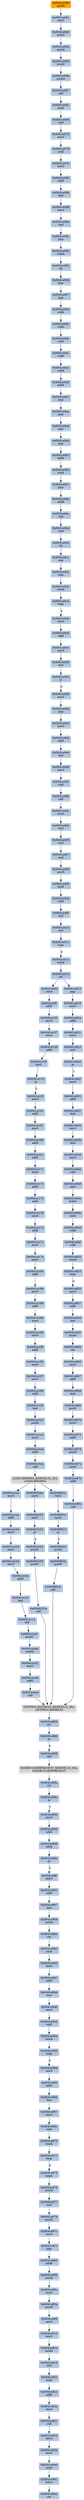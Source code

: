 strict digraph G {
	graph [bgcolor=transparent,
		name=G
	];
	node [color=lightsteelblue,
		fillcolor=lightsteelblue,
		shape=rectangle,
		style=filled
	];
	"0x0040f023"	[label="0x0040f023
je"];
	"0x0040f025"	[label="0x0040f025
pushl"];
	"0x0040f023" -> "0x0040f025"	[color="#000000",
		label=F];
	"0x0041e1aa"	[label="0x0041e1aa
call"];
	LOADLIBRARYA_KERNEL32_DLL	[color=lightgrey,
		fillcolor=lightgrey,
		label="LOADLIBRARYA_KERNEL32_DLL
LOADLIBRARYA"];
	"0x0041e1aa" -> LOADLIBRARYA_KERNEL32_DLL	[color="#000000"];
	"0x0041e18f"	[label="0x0041e18f
addl"];
	"0x0041e195"	[label="0x0041e195
movl"];
	"0x0041e18f" -> "0x0041e195"	[color="#000000"];
	"0x0041e19f"	[label="0x0041e19f
leal"];
	"0x0041e1a1"	[label="0x0041e1a1
pushl"];
	"0x0041e19f" -> "0x0041e1a1"	[color="#000000"];
	"0x0041e90b"	[label="0x0041e90b
pushl"];
	"0x0041e90c"	[label="0x0041e90c
movl"];
	"0x0041e90b" -> "0x0041e90c"	[color="#000000"];
	"0x0041e16c"	[label="0x0041e16c
addl"];
	"0x0041e171"	[label="0x0041e171
movl"];
	"0x0041e16c" -> "0x0041e171"	[color="#000000"];
	"0x0041e0a5"	[label="0x0041e0a5
addb"];
	"0x0041e0a7"	[label="0x0041e0a7
jmp"];
	"0x0041e0a5" -> "0x0041e0a7"	[color="#000000"];
	"0x0041e88a"	[label="0x0041e88a
orl"];
	"0x0041e88c"	[label="0x0041e88c
je"];
	"0x0041e88a" -> "0x0041e88c"	[color="#000000"];
	"0x0041e17c"	[label="0x0041e17c
movl"];
	"0x0041e17e"	[label="0x0041e17e
movl"];
	"0x0041e17c" -> "0x0041e17e"	[color="#000000"];
	"0x0041e405"	[label="0x0041e405
xorl"];
	"0x0041e407"	[label="0x0041e407
xorl"];
	"0x0041e405" -> "0x0041e407"	[color="#000000"];
	"0x0041e092"	[label="0x0041e092
lodsb"];
	"0x0041e093"	[label="0x0041e093
clc"];
	"0x0041e092" -> "0x0041e093"	[color="#000000"];
	"0x0041e186"	[label="0x0041e186
movl"];
	"0x0041e188"	[label="0x0041e188
addl"];
	"0x0041e186" -> "0x0041e188"	[color="#000000"];
	"0x0041e0c1"	[label="0x0041e0c1
nop"];
	"0x0041e0c2"	[label="0x0041e0c2
nop"];
	"0x0041e0c1" -> "0x0041e0c2"	[color="#000000"];
	"0x0041e0fd"	[label="0x0041e0fd
movl"];
	"0x0041e0ff"	[label="0x0041e0ff
addl"];
	"0x0041e0fd" -> "0x0041e0ff"	[color="#000000"];
	"0x0041e067"	[label="0x0041e067
call"];
	"0x0041e06c"	[label="0x0041e06c
popl"];
	"0x0041e067" -> "0x0041e06c"	[color="#000000"];
	"0x0041e892"	[label="0x0041e892
addl"];
	"0x0041e898"	[label="0x0041e898
testl"];
	"0x0041e892" -> "0x0041e898"	[color="#000000"];
	"0x0041e821"	[label="0x0041e821
movl"];
	"0x0041e823"	[label="0x0041e823
xorl"];
	"0x0041e821" -> "0x0041e823"	[color="#000000"];
	"0x0041e91a"	[label="0x0041e91a
pushl"];
	"0x0041e91d"	[label="0x0041e91d
xorl"];
	"0x0041e91a" -> "0x0041e91d"	[color="#000000"];
	"0x0041e95d"	[label="0x0041e95d
movl"];
	"0x0041e95f"	[label="0x0041e95f
addl"];
	"0x0041e95d" -> "0x0041e95f"	[color="#000000"];
	"0x0041e0d2"	[label="0x0041e0d2
incl"];
	"0x0041e0d3"	[label="0x0041e0d3
js"];
	"0x0041e0d2" -> "0x0041e0d3"	[color="#000000"];
	"0x0041e0b7"	[label="0x0041e0b7
jmp"];
	"0x0041e0ba"	[label="0x0041e0ba
addb"];
	"0x0041e0b7" -> "0x0041e0ba"	[color="#000000"];
	"0x0041e886"	[label="0x0041e886
je"];
	"0x0041e888"	[label="0x0041e888
call"];
	"0x0041e886" -> "0x0041e888"	[color="#000000",
		label=F];
	"0x0041e931"	[label="0x0041e931
roll"];
	"0x0041e934"	[label="0x0041e934
movl"];
	"0x0041e931" -> "0x0041e934"	[color="#000000"];
	"0x0041e89e"	[label="0x0041e89e
je"];
	"0x0041e898" -> "0x0041e89e"	[color="#000000"];
	"0x0041e173"	[label="0x0041e173
addl"];
	"0x0041e171" -> "0x0041e173"	[color="#000000"];
	"0x0041e2af"	[label="0x0041e2af
call"];
	GETPROCADDRESS_KERNEL32_DLL	[color=lightgrey,
		fillcolor=lightgrey,
		label="GETPROCADDRESS_KERNEL32_DLL
GETPROCADDRESS"];
	"0x0041e2af" -> GETPROCADDRESS_KERNEL32_DLL	[color="#000000"];
	"0x0041e107"	[label="0x0041e107
movl"];
	"0x0041e109"	[label="0x0041e109
addl"];
	"0x0041e107" -> "0x0041e109"	[color="#000000"];
	"0x0041e90e"	[label="0x0041e90e
pushl"];
	"0x0041e90c" -> "0x0041e90e"	[color="#000000"];
	"0x0041e0c3"	[label="0x0041e0c3
stosb"];
	"0x0041e0c4"	[label="0x0041e0c4
loop"];
	"0x0041e0c3" -> "0x0041e0c4"	[color="#000000"];
	"0x0041e86f"	[label="0x0041e86f
pushl"];
	"0x0041e870"	[label="0x0041e870
movl"];
	"0x0041e86f" -> "0x0041e870"	[color="#000000"];
	"0x0041e890"	[label="0x0041e890
movl"];
	"0x0041e88c" -> "0x0041e890"	[color="#000000",
		label=T];
	"0x0041e82f"	[label="0x0041e82f
movl"];
	"0x0041e831"	[label="0x0041e831
addl"];
	"0x0041e82f" -> "0x0041e831"	[color="#000000"];
	"0x0041e979"	[label="0x0041e979
pushl"];
	"0x0041e97c"	[label="0x0041e97c
movl"];
	"0x0041e979" -> "0x0041e97c"	[color="#000000"];
	"0x0041e1b6"	[label="0x0041e1b6
movl"];
	"0x0041e1b8"	[label="0x0041e1b8
movl"];
	"0x0041e1b6" -> "0x0041e1b8"	[color="#000000"];
	"0x0041e1a2"	[label="0x0041e1a2
movl"];
	"0x0041e1a1" -> "0x0041e1a2"	[color="#000000"];
	"0x0041e09c"	[label="0x0041e09c
subb"];
	"0x0041e09e"	[label="0x0041e09e
rorb"];
	"0x0041e09c" -> "0x0041e09e"	[color="#000000"];
	"0x0041e837"	[label="0x0041e837
leal"];
	"0x0041e831" -> "0x0041e837"	[color="#000000"];
	"0x0041e15f"	[label="0x0041e15f
movl"];
	"0x0041e161"	[label="0x0041e161
addl"];
	"0x0041e15f" -> "0x0041e161"	[color="#000000"];
	"0x0041e1ac"	[label="0x0041e1ac
movl"];
	LOADLIBRARYA_KERNEL32_DLL -> "0x0041e1ac"	[color="#000000"];
	"0x0040324e"	[label="0x0040324e
movl"];
	LOADLIBRARYA_KERNEL32_DLL -> "0x0040324e"	[color="#000000"];
	"0x0040f01c"	[label="0x0040f01c
testl"];
	LOADLIBRARYA_KERNEL32_DLL -> "0x0040f01c"	[color="#000000"];
	ISDEBUGGERPRESENT_KERNEL32_DLL	[color=lightgrey,
		fillcolor=lightgrey,
		label="ISDEBUGGERPRESENT_KERNEL32_DLL
ISDEBUGGERPRESENT"];
	"0x0041e888" -> ISDEBUGGERPRESENT_KERNEL32_DLL	[color="#000000"];
	"0x0041e0a3"	[label="0x0041e0a3
subb"];
	"0x0041e0a3" -> "0x0041e0a5"	[color="#000000"];
	"0x0041e2a5"	[label="0x0041e2a5
pushl"];
	"0x0041e2a6"	[label="0x0041e2a6
pushl"];
	"0x0041e2a5" -> "0x0041e2a6"	[color="#000000"];
	"0x0041e860"	[label="0x0041e860
ret"];
	"0x0041e865"	[label="0x0041e865
movl"];
	"0x0041e860" -> "0x0041e865"	[color="#000000"];
	"0x0041e972"	[label="0x0041e972
stosb"];
	"0x0041e973"	[label="0x0041e973
loop"];
	"0x0041e972" -> "0x0041e973"	[color="#000000"];
	"0x0041e1a4"	[label="0x0041e1a4
addl"];
	"0x0041e1a4" -> "0x0041e1aa"	[color="#000000"];
	"0x0041e92a"	[label="0x0041e92a
movl"];
	"0x0041e92a" -> "0x0041e931"	[color="#000000"];
	"0x0041e922"	[label="0x0041e922
addl"];
	"0x0041e922" -> "0x0041e92a"	[color="#000000"];
	"0x0041e967"	[label="0x0041e967
movl"];
	"0x0041e96c"	[label="0x0041e96c
subl"];
	"0x0041e967" -> "0x0041e96c"	[color="#000000"];
	"0x0041e0c2" -> "0x0041e0c3"	[color="#000000"];
	"0x0041e078"	[label="0x0041e078
subl"];
	"0x0041e07e"	[label="0x0041e07e
movl"];
	"0x0041e078" -> "0x0041e07e"	[color="#000000"];
	"0x0041e867"	[label="0x0041e867
addl"];
	"0x0041e865" -> "0x0041e867"	[color="#000000"];
	"0x0041e86d"	[label="0x0041e86d
leal"];
	"0x0041e86d" -> "0x0041e86f"	[color="#000000"];
	"0x0041e901"	[label="0x0041e901
addl"];
	"0x0041e907"	[label="0x0041e907
leal"];
	"0x0041e901" -> "0x0041e907"	[color="#000000"];
	"0x0041e943"	[label="0x0041e943
xorb"];
	"0x0041e945"	[label="0x0041e945
movl"];
	"0x0041e943" -> "0x0041e945"	[color="#000000"];
	"0x0041e167"	[label="0x0041e167
movl"];
	"0x0041e161" -> "0x0041e167"	[color="#000000"];
	"0x0041e061"	[label="0x0041e061
movl"];
	"0x0041e063"	[label="0x0041e063
pushl"];
	"0x0041e061" -> "0x0041e063"	[color="#000000"];
	"0x0041e0c6"	[label="0x0041e0c6
movl"];
	"0x0041e0c8"	[label="0x0041e0c8
addl"];
	"0x0041e0c6" -> "0x0041e0c8"	[color="#000000"];
	"0x0041e0e5"	[label="0x0041e0e5
addl"];
	"0x0041e0eb"	[label="0x0041e0eb
leal"];
	"0x0041e0e5" -> "0x0041e0eb"	[color="#000000"];
	"0x0041e0f2"	[label="0x0041e0f2
subl"];
	"0x0041e0f8"	[label="0x0041e0f8
call"];
	"0x0041e0f2" -> "0x0041e0f8"	[color="#000000"];
	"0x0041e2a9"	[label="0x0041e2a9
addl"];
	"0x0041e2a9" -> "0x0041e2af"	[color="#000000"];
	"0x0041e10f"	[label="0x0041e10f
testl"];
	"0x0041e109" -> "0x0041e10f"	[color="#000000"];
	"0x0041e169"	[label="0x0041e169
addl"];
	"0x0041e167" -> "0x0041e169"	[color="#000000"];
	"0x0041e2a7"	[label="0x0041e2a7
movl"];
	"0x0041e2a6" -> "0x0041e2a7"	[color="#000000"];
	"0x0041e18b"	[label="0x0041e18b
movl"];
	"0x0041e18d"	[label="0x0041e18d
movl"];
	"0x0041e18b" -> "0x0041e18d"	[color="#000000"];
	ISDEBUGGERPRESENT_KERNEL32_DLL -> "0x0041e88a"	[color="#000000"];
	"0x0041e982"	[label="0x0041e982
addb"];
	"0x0041e982" -> "0x0041e90b"	[color="#000000"];
	"0x0041e91f"	[label="0x0041e91f
popl"];
	"0x0041e91f" -> "0x0041e922"	[color="#000000"];
	"0x0041e97f"	[label="0x0041e97f
jmp"];
	"0x0041e97c" -> "0x0041e97f"	[color="#000000"];
	"0x0041e815"	[label="0x0041e815
jmp"];
	"0x0041e819"	[label="0x0041e819
movl"];
	"0x0041e815" -> "0x0041e819"	[color="#000000"];
	"0x0041e95b"	[label="0x0041e95b
loop"];
	"0x0041e95b" -> "0x0041e95d"	[color="#000000",
		label=F];
	"0x0041e975"	[label="0x0041e975
popa"];
	"0x0041e976"	[label="0x0041e976
pushl"];
	"0x0041e975" -> "0x0041e976"	[color="#000000"];
	"0x0041e872"	[label="0x0041e872
addl"];
	"0x0041e878"	[label="0x0041e878
pushl"];
	"0x0041e872" -> "0x0041e878"	[color="#000000"];
	"0x0041e842"	[label="0x0041e842
subl"];
	"0x0041e848"	[label="0x0041e848
xorl"];
	"0x0041e842" -> "0x0041e848"	[color="#000000"];
	"0x0041e18d" -> "0x0041e18f"	[color="#000000"];
	"0x0041e401"	[label="0x0041e401
movl"];
	"0x0041e0f8" -> "0x0041e401"	[color="#000000"];
	"0x0041e0ce"	[label="0x0041e0ce
movl"];
	"0x0041e0ce" -> "0x0041e0d2"	[color="#000000"];
	"0x0041e094"	[label="0x0041e094
jmp"];
	"0x0041e097"	[label="0x0041e097
jmp"];
	"0x0041e094" -> "0x0041e097"	[color="#000000"];
	"0x0041e413"	[label="0x0041e413
xchgl"];
	"0x0041e414"	[label="0x0041e414
ret"];
	"0x0041e413" -> "0x0041e414"	[color="#000000"];
	"0x0041e87c"	[label="0x0041e87c
addl"];
	"0x0041e882"	[label="0x0041e882
call"];
	"0x0041e87c" -> "0x0041e882"	[color="#000000"];
	"0x0041e84f"	[label="0x0041e84f
rolb"];
	"0x0041e852"	[label="0x0041e852
stosb"];
	"0x0041e84f" -> "0x0041e852"	[color="#000000"];
	"0x0041e115"	[label="0x0041e115
je"];
	"0x0041e10f" -> "0x0041e115"	[color="#000000"];
	"0x0041e90f"	[label="0x0041e90f
movl"];
	"0x0041e913"	[label="0x0041e913
movl"];
	"0x0041e90f" -> "0x0041e913"	[color="#000000"];
	"0x0041e060"	[color=lightgrey,
		fillcolor=orange,
		label="0x0041e060
pushl"];
	"0x0041e060" -> "0x0041e061"	[color="#000000"];
	"0x0041e080"	[label="0x0041e080
addl"];
	"0x0041e086"	[label="0x0041e086
leal"];
	"0x0041e080" -> "0x0041e086"	[color="#000000"];
	"0x0041e8ff"	[label="0x0041e8ff
movl"];
	"0x0041e89e" -> "0x0041e8ff"	[color="#000000",
		label=T];
	"0x0041e0b0"	[label="0x0041e0b0
jmp"];
	"0x0041e0b3"	[label="0x0041e0b3
addb"];
	"0x0041e0b0" -> "0x0041e0b3"	[color="#000000"];
	"0x0041e0a1"	[label="0x0041e0a1
subb"];
	"0x0041e09e" -> "0x0041e0a1"	[color="#000000"];
	"0x0041e84d"	[label="0x0041e84d
subb"];
	"0x0041e84d" -> "0x0041e84f"	[color="#000000"];
	"0x0041e0aa"	[label="0x0041e0aa
jmp"];
	"0x0041e0a7" -> "0x0041e0aa"	[color="#000000"];
	"0x0040f01e"	[label="0x0040f01e
movl"];
	"0x0040f01e" -> "0x0040f023"	[color="#000000"];
	"0x0041e409"	[label="0x0041e409
movb"];
	"0x0041e407" -> "0x0041e409"	[color="#000000"];
	"0x0041e84a"	[label="0x0041e84a
lodsb"];
	"0x0041e84b"	[label="0x0041e84b
xorb"];
	"0x0041e84a" -> "0x0041e84b"	[color="#000000"];
	"0x0041e0a1" -> "0x0041e0a3"	[color="#000000"];
	"0x0041e85f"	[label="0x0041e85f
pushl"];
	"0x0041e85f" -> "0x0041e860"	[color="#000000"];
	"0x0041e954"	[label="0x0041e954
subl"];
	"0x0041e95a"	[label="0x0041e95a
stosb"];
	"0x0041e954" -> "0x0041e95a"	[color="#000000"];
	"0x0041e093" -> "0x0041e094"	[color="#000000"];
	"0x0041e0ed"	[label="0x0041e0ed
movl"];
	"0x0041e0eb" -> "0x0041e0ed"	[color="#000000"];
	"0x0041e1ae"	[label="0x0041e1ae
addl"];
	"0x0041e1ac" -> "0x0041e1ae"	[color="#000000"];
	"0x0041e85d"	[label="0x0041e85d
leal"];
	"0x0041e85d" -> "0x0041e85f"	[color="#000000"];
	"0x0041e064"	[label="0x0041e064
pushl"];
	"0x0041e063" -> "0x0041e064"	[color="#000000"];
	"0x0041e088"	[label="0x0041e088
movl"];
	"0x0041e08a"	[label="0x0041e08a
xorl"];
	"0x0041e088" -> "0x0041e08a"	[color="#000000"];
	"0x0041e40b"	[label="0x0041e40b
mull"];
	"0x0041e409" -> "0x0041e40b"	[color="#000000"];
	"0x0041e066"	[label="0x0041e066
pusha"];
	"0x0041e066" -> "0x0041e067"	[color="#000000"];
	"0x0041e197"	[label="0x0041e197
movl"];
	"0x0041e199"	[label="0x0041e199
addl"];
	"0x0041e197" -> "0x0041e199"	[color="#000000"];
	"0x0041e1b4"	[label="0x0041e1b4
movl"];
	"0x0041e1b4" -> "0x0041e1b6"	[color="#000000"];
	"0x0041e93b"	[label="0x0041e93b
movl"];
	"0x0041e940"	[label="0x0041e940
popl"];
	"0x0041e93b" -> "0x0041e940"	[color="#000000"];
	"0x0041e81b"	[label="0x0041e81b
addl"];
	"0x0041e819" -> "0x0041e81b"	[color="#000000"];
	"0x0041e0b5"	[label="0x0041e0b5
xorb"];
	"0x0041e0b3" -> "0x0041e0b5"	[color="#000000"];
	"0x0041e06d"	[label="0x0041e06d
subl"];
	"0x0041e073"	[label="0x0041e073
movl"];
	"0x0041e06d" -> "0x0041e073"	[color="#000000"];
	"0x0041e403"	[label="0x0041e403
xorl"];
	"0x0041e401" -> "0x0041e403"	[color="#000000"];
	"0x0041e403" -> "0x0041e405"	[color="#000000"];
	"0x0041e965"	[label="0x0041e965
leal"];
	"0x0041e95f" -> "0x0041e965"	[color="#000000"];
	"0x0041e884"	[label="0x0041e884
orl"];
	"0x0041e884" -> "0x0041e886"	[color="#000000"];
	"0x0041e09a"	[label="0x0041e09a
subb"];
	"0x0041e097" -> "0x0041e09a"	[color="#000000"];
	"0x0041e941"	[label="0x0041e941
leave"];
	"0x0041e942"	[label="0x0041e942
ret"];
	"0x0041e941" -> "0x0041e942"	[color="#000000"];
	"0x0041e073" -> "0x0041e078"	[color="#000000"];
	"0x0041e180"	[label="0x0041e180
addl"];
	"0x0041e17e" -> "0x0041e180"	[color="#000000"];
	"0x0041e848" -> "0x0041e84a"	[color="#000000"];
	"0x00403250"	[label="0x00403250
testl"];
	"0x0040324e" -> "0x00403250"	[color="#000000"];
	"0x0041e411"	[label="0x0041e411
loop"];
	"0x0041e411" -> "0x0041e413"	[color="#000000",
		label=F];
	"0x0041e17a"	[label="0x0041e17a
addl"];
	"0x0041e17a" -> "0x0041e17c"	[color="#000000"];
	"0x0041e0ed" -> "0x0041e0f2"	[color="#000000"];
	"0x0041e940" -> "0x0041e941"	[color="#000000"];
	"0x0041e175"	[label="0x0041e175
addl"];
	"0x0041e173" -> "0x0041e175"	[color="#000000"];
	"0x0041e115" -> "0x0041e15f"	[color="#000000",
		label=T];
	"0x0041e947"	[label="0x0041e947
addl"];
	"0x0041e945" -> "0x0041e947"	[color="#000000"];
	"0x0041e06c" -> "0x0041e06d"	[color="#000000"];
	"0x00403259"	[label="0x00403259
pushl"];
	"0x0040325a"	[label="0x0040325a
call"];
	"0x00403259" -> "0x0040325a"	[color="#000000"];
	"0x0041e965" -> "0x0041e967"	[color="#000000"];
	"0x0041e08c"	[label="0x0041e08c
jmp"];
	"0x0041e08a" -> "0x0041e08c"	[color="#000000"];
	"0x0041e84b" -> "0x0041e84d"	[color="#000000"];
	"0x0041e83b"	[label="0x0041e83b
leal"];
	"0x0041e83d"	[label="0x0041e83d
movl"];
	"0x0041e83b" -> "0x0041e83d"	[color="#000000"];
	"0x0041e0d5"	[label="0x0041e0d5
movl"];
	"0x0041e0db"	[label="0x0041e0db
jmp"];
	"0x0041e0d5" -> "0x0041e0db"	[color="#000000"];
	"0x0041e178"	[label="0x0041e178
movl"];
	"0x0041e175" -> "0x0041e178"	[color="#000000"];
	"0x0041e825"	[label="0x0041e825
je"];
	"0x0041e823" -> "0x0041e825"	[color="#000000"];
	"0x0041e0bc"	[label="0x0041e0bc
nop"];
	"0x0041e0bd"	[label="0x0041e0bd
rorb"];
	"0x0041e0bc" -> "0x0041e0bd"	[color="#000000"];
	"0x0041e086" -> "0x0041e088"	[color="#000000"];
	"0x0041e977"	[label="0x0041e977
xorl"];
	"0x0041e976" -> "0x0041e977"	[color="#000000"];
	"0x0041e40d"	[label="0x0041e40d
addl"];
	"0x0041e40f"	[label="0x0041e40f
incl"];
	"0x0041e40d" -> "0x0041e40f"	[color="#000000"];
	"0x0041e81b" -> "0x0041e821"	[color="#000000"];
	"0x0041e890" -> "0x0041e892"	[color="#000000"];
	"0x0041e105"	[label="0x0041e105
movl"];
	"0x0041e0ff" -> "0x0041e105"	[color="#000000"];
	"0x0041e839"	[label="0x0041e839
movl"];
	"0x0041e837" -> "0x0041e839"	[color="#000000"];
	GETPROCADDRESS_KERNEL32_DLL -> "0x0041e884"	[color="#000000"];
	"0x0041e410"	[label="0x0041e410
incl"];
	"0x0041e410" -> "0x0041e411"	[color="#000000"];
	"0x0041e0e3"	[label="0x0041e0e3
movl"];
	"0x0041e0db" -> "0x0041e0e3"	[color="#000000"];
	"0x0041e065"	[label="0x0041e065
pushl"];
	"0x0041e064" -> "0x0041e065"	[color="#000000"];
	"0x0041e1c0"	[label="0x0041e1c0
leal"];
	"0x0041e1c2"	[label="0x0041e1c2
call"];
	"0x0041e1c0" -> "0x0041e1c2"	[color="#000000"];
	"0x0040325a" -> GETPROCADDRESS_KERNEL32_DLL	[color="#000000"];
	"0x0041e09a" -> "0x0041e09c"	[color="#000000"];
	"0x0041e08c" -> "0x0041e092"	[color="#000000"];
	"0x0041e0b5" -> "0x0041e0b7"	[color="#000000"];
	"0x0041e169" -> "0x0041e16c"	[color="#000000"];
	"0x0041e8ff" -> "0x0041e901"	[color="#000000"];
	"0x0041e178" -> "0x0041e17a"	[color="#000000"];
	"0x0041e867" -> "0x0041e86d"	[color="#000000"];
	"0x0041e188" -> "0x0041e18b"	[color="#000000"];
	"0x0041e1c2" -> "0x0041e2a5"	[color="#000000"];
	"0x0041e1ba"	[label="0x0041e1ba
addl"];
	"0x0041e1ba" -> "0x0041e1c0"	[color="#000000"];
	"0x0041e909"	[label="0x0041e909
pushl"];
	"0x0041e90a"	[label="0x0041e90a
ret"];
	"0x0041e909" -> "0x0041e90a"	[color="#000000"];
	"0x0041e913" -> "0x0041e91a"	[color="#000000"];
	"0x0041e973" -> "0x0041e975"	[color="#000000",
		label=F];
	"0x0041e853"	[label="0x0041e853
loop"];
	"0x0041e852" -> "0x0041e853"	[color="#000000"];
	"0x0041e0ad"	[label="0x0041e0ad
jmp"];
	"0x0041e0ad" -> "0x0041e0b0"	[color="#000000"];
	"0x0041e40f" -> "0x0041e410"	[color="#000000"];
	"0x0041e0c8" -> "0x0041e0ce"	[color="#000000"];
	"0x0041e1a2" -> "0x0041e1a4"	[color="#000000"];
	"0x0041e87a"	[label="0x0041e87a
movl"];
	"0x0041e878" -> "0x0041e87a"	[color="#000000"];
	"0x0041e40b" -> "0x0041e40d"	[color="#000000"];
	"0x0041e87a" -> "0x0041e87c"	[color="#000000"];
	"0x0041e825" -> "0x0041e82f"	[color="#000000",
		label=T];
	"0x0041e855"	[label="0x0041e855
movl"];
	"0x0041e853" -> "0x0041e855"	[color="#000000",
		label=F];
	"0x0041e90a" -> "0x0041e943"	[color="#000000"];
	"0x00403252"	[label="0x00403252
je"];
	"0x00403254"	[label="0x00403254
pushl"];
	"0x00403252" -> "0x00403254"	[color="#000000",
		label=F];
	"0x0041e95a" -> "0x0041e95b"	[color="#000000"];
	"0x0041e105" -> "0x0041e107"	[color="#000000"];
	"0x0041e0c0"	[label="0x0041e0c0
clc"];
	"0x0041e0bd" -> "0x0041e0c0"	[color="#000000"];
	"0x0041e0aa" -> "0x0041e0ad"	[color="#000000"];
	"0x0041e870" -> "0x0041e872"	[color="#000000"];
	"0x0041e91d" -> "0x0041e91f"	[color="#000000"];
	"0x0040f01c" -> "0x0040f01e"	[color="#000000"];
	"0x0041e94d"	[label="0x0041e94d
leal"];
	"0x0041e947" -> "0x0041e94d"	[color="#000000"];
	"0x0041e1ae" -> "0x0041e1b4"	[color="#000000"];
	"0x0041e882" -> GETPROCADDRESS_KERNEL32_DLL	[color="#000000"];
	"0x0041e0c4" -> "0x0041e0c6"	[color="#000000",
		label=F];
	"0x0041e065" -> "0x0041e066"	[color="#000000"];
	"0x0041e0d3" -> "0x0041e0d5"	[color="#000000",
		label=F];
	"0x0041e839" -> "0x0041e83b"	[color="#000000"];
	"0x0041e907" -> "0x0041e909"	[color="#000000"];
	"0x0041e414" -> "0x0041e0fd"	[color="#000000"];
	"0x0041e414" -> "0x0041e815"	[color="#000000"];
	"0x00403254" -> "0x00403259"	[color="#000000"];
	"0x0041e97f" -> "0x0041e982"	[color="#000000"];
	"0x0041e1b8" -> "0x0041e1ba"	[color="#000000"];
	"0x0040f02a"	[label="0x0040f02a
pushl"];
	"0x0040f02b"	[label="0x0040f02b
call"];
	"0x0040f02a" -> "0x0040f02b"	[color="#000000"];
	"0x0041e07e" -> "0x0041e080"	[color="#000000"];
	"0x0041e977" -> "0x0041e979"	[color="#000000"];
	"0x0041e0e3" -> "0x0041e0e5"	[color="#000000"];
	"0x0041e0ba" -> "0x0041e0bc"	[color="#000000"];
	"0x0041e857"	[label="0x0041e857
addl"];
	"0x0041e857" -> "0x0041e85d"	[color="#000000"];
	"0x0041e195" -> "0x0041e197"	[color="#000000"];
	"0x0040f02b" -> GETPROCADDRESS_KERNEL32_DLL	[color="#000000"];
	"0x0041e934" -> "0x0041e93b"	[color="#000000"];
	"0x0041e94f"	[label="0x0041e94f
movl"];
	"0x0041e94f" -> "0x0041e954"	[color="#000000"];
	"0x0041e94d" -> "0x0041e94f"	[color="#000000"];
	"0x0041e2a7" -> "0x0041e2a9"	[color="#000000"];
	"0x0041e855" -> "0x0041e857"	[color="#000000"];
	"0x0040f025" -> "0x0040f02a"	[color="#000000"];
	"0x0041e96c" -> "0x0041e972"	[color="#000000"];
	"0x0041e83d" -> "0x0041e842"	[color="#000000"];
	"0x0041e0c0" -> "0x0041e0c1"	[color="#000000"];
	"0x0041e180" -> "0x0041e186"	[color="#000000"];
	"0x00403250" -> "0x00403252"	[color="#000000"];
	"0x0041e199" -> "0x0041e19f"	[color="#000000"];
	"0x0041e90e" -> "0x0041e90f"	[color="#000000"];
}
